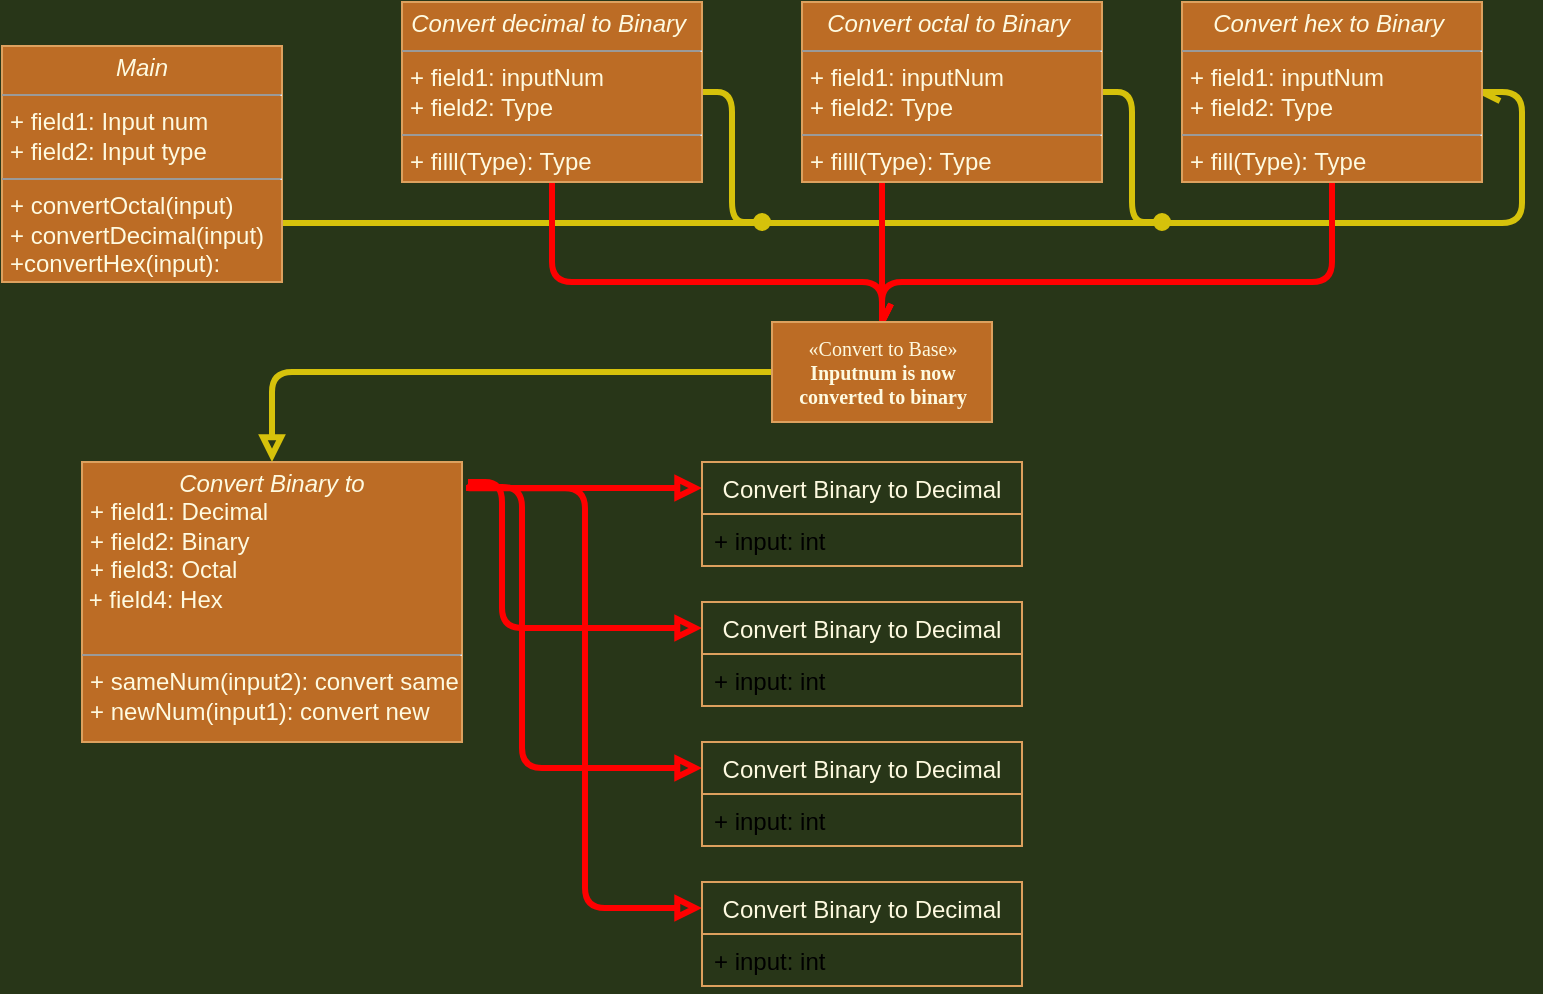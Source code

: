 <mxfile version="13.10.0" type="github">
  <diagram name="Page-1" id="c4acf3e9-155e-7222-9cf6-157b1a14988f">
    <mxGraphModel dx="464" dy="662" grid="1" gridSize="10" guides="1" tooltips="1" connect="1" arrows="1" fold="1" page="1" pageScale="1" pageWidth="850" pageHeight="1100" background="#283618" math="0" shadow="0">
      <root>
        <mxCell id="0" />
        <mxCell id="1" parent="0" />
        <mxCell id="5d2195bd80daf111-40" style="edgeStyle=orthogonalEdgeStyle;rounded=0;html=1;dashed=1;labelBackgroundColor=none;startFill=0;endArrow=open;endFill=0;endSize=10;fontFamily=Verdana;fontSize=10;strokeColor=#DDA15E;fontColor=#FEFAE0;" parent="1" source="17acba5748e5396b-2" edge="1">
          <mxGeometry relative="1" as="geometry">
            <Array as="points" />
            <mxPoint x="730" y="838" as="targetPoint" />
          </mxGeometry>
        </mxCell>
        <mxCell id="5d2195bd80daf111-39" style="edgeStyle=orthogonalEdgeStyle;rounded=0;html=1;dashed=1;labelBackgroundColor=none;startFill=0;endArrow=open;endFill=0;endSize=10;fontFamily=Verdana;fontSize=10;strokeColor=#DDA15E;fontColor=#FEFAE0;" parent="1" source="5d2195bd80daf111-1" edge="1">
          <mxGeometry relative="1" as="geometry">
            <mxPoint x="730" y="978" as="targetPoint" />
          </mxGeometry>
        </mxCell>
        <mxCell id="5d2195bd80daf111-41" style="edgeStyle=orthogonalEdgeStyle;rounded=0;html=1;dashed=1;labelBackgroundColor=none;startFill=0;endArrow=open;endFill=0;endSize=10;fontFamily=Verdana;fontSize=10;strokeColor=#DDA15E;fontColor=#FEFAE0;" parent="1" source="5d2195bd80daf111-5" edge="1">
          <mxGeometry relative="1" as="geometry">
            <Array as="points" />
            <mxPoint x="730" y="628" as="targetPoint" />
          </mxGeometry>
        </mxCell>
        <mxCell id="UynFy5QaiFEOmuSP-lrV-26" style="edgeStyle=elbowEdgeStyle;rounded=1;sketch=0;orthogonalLoop=1;jettySize=auto;elbow=vertical;html=1;entryX=0;entryY=0.25;entryDx=0;entryDy=0;endArrow=block;endFill=0;strokeWidth=3;fillColor=#BC6C25;fontColor=#FEFAE0;strokeColor=#FF0000;" edge="1" parent="1" target="UynFy5QaiFEOmuSP-lrV-14">
          <mxGeometry relative="1" as="geometry">
            <mxPoint x="272" y="283" as="sourcePoint" />
            <Array as="points">
              <mxPoint x="330" y="283" />
            </Array>
          </mxGeometry>
        </mxCell>
        <mxCell id="UynFy5QaiFEOmuSP-lrV-27" style="edgeStyle=elbowEdgeStyle;rounded=1;sketch=0;orthogonalLoop=1;jettySize=auto;html=1;entryX=0;entryY=0.25;entryDx=0;entryDy=0;endArrow=block;endFill=0;strokeColor=#FF0000;strokeWidth=3;fillColor=#BC6C25;fontColor=#FEFAE0;" edge="1" parent="1" target="UynFy5QaiFEOmuSP-lrV-18">
          <mxGeometry relative="1" as="geometry">
            <mxPoint x="273" y="280" as="sourcePoint" />
            <Array as="points">
              <mxPoint x="290" y="320" />
            </Array>
          </mxGeometry>
        </mxCell>
        <mxCell id="UynFy5QaiFEOmuSP-lrV-28" style="edgeStyle=elbowEdgeStyle;rounded=1;sketch=0;orthogonalLoop=1;jettySize=auto;html=1;exitX=1.014;exitY=0.089;exitDx=0;exitDy=0;entryX=0;entryY=0.25;entryDx=0;entryDy=0;endArrow=block;endFill=0;strokeColor=#FF0000;strokeWidth=3;fillColor=#BC6C25;fontColor=#FEFAE0;exitPerimeter=0;" edge="1" parent="1" source="5d2195bd80daf111-15" target="UynFy5QaiFEOmuSP-lrV-22">
          <mxGeometry relative="1" as="geometry">
            <Array as="points">
              <mxPoint x="300" y="360" />
            </Array>
          </mxGeometry>
        </mxCell>
        <mxCell id="UynFy5QaiFEOmuSP-lrV-29" style="edgeStyle=elbowEdgeStyle;rounded=1;sketch=0;orthogonalLoop=1;jettySize=auto;html=1;exitX=1.017;exitY=0.094;exitDx=0;exitDy=0;entryX=0;entryY=0.25;entryDx=0;entryDy=0;endArrow=block;endFill=0;strokeColor=#FF0000;strokeWidth=3;fillColor=#BC6C25;fontColor=#FEFAE0;exitPerimeter=0;" edge="1" parent="1" source="5d2195bd80daf111-15" target="UynFy5QaiFEOmuSP-lrV-20">
          <mxGeometry relative="1" as="geometry" />
        </mxCell>
        <mxCell id="5d2195bd80daf111-15" value="&lt;p style=&quot;margin: 0px ; margin-top: 4px ; text-align: center&quot;&gt;&lt;i&gt;Convert Binary to&lt;/i&gt;&lt;/p&gt;&lt;p style=&quot;margin: 0px ; margin-left: 4px&quot;&gt;+ field1: Decimal&lt;br&gt;+ field2: Binary&lt;/p&gt;&lt;p style=&quot;margin: 0px ; margin-left: 4px&quot;&gt;+ field3: Octal&lt;/p&gt;&lt;div&gt;&amp;nbsp;+ field4: Hex&lt;br&gt;&lt;/div&gt;&lt;div&gt;&lt;br&gt;&lt;/div&gt;&lt;hr size=&quot;1&quot;&gt;&lt;p style=&quot;margin: 0px ; margin-left: 4px&quot;&gt;+ sameNum(input2): convert same&lt;br&gt;+ newNum(input1): convert new&amp;nbsp;&lt;/p&gt;" style="verticalAlign=top;align=left;overflow=fill;fontSize=12;fontFamily=Helvetica;html=1;rounded=0;shadow=0;comic=0;labelBackgroundColor=none;strokeWidth=1;fillColor=#BC6C25;strokeColor=#DDA15E;fontColor=#FEFAE0;" parent="1" vertex="1">
          <mxGeometry x="80" y="270" width="190" height="140" as="geometry" />
        </mxCell>
        <mxCell id="UynFy5QaiFEOmuSP-lrV-7" style="edgeStyle=elbowEdgeStyle;rounded=1;sketch=0;orthogonalLoop=1;jettySize=auto;html=1;exitX=0.75;exitY=0;exitDx=0;exitDy=0;fillColor=#BC6C25;fontColor=#FEFAE0;entryX=1;entryY=0.5;entryDx=0;entryDy=0;strokeColor=#D6C20B;strokeWidth=3;endArrow=openAsync;endFill=0;" edge="1" parent="1" source="5d2195bd80daf111-18" target="UynFy5QaiFEOmuSP-lrV-5">
          <mxGeometry relative="1" as="geometry">
            <mxPoint x="810" y="140" as="targetPoint" />
            <Array as="points">
              <mxPoint x="800" y="90" />
            </Array>
          </mxGeometry>
        </mxCell>
        <mxCell id="5d2195bd80daf111-18" value="&lt;p style=&quot;margin: 0px ; margin-top: 4px ; text-align: center&quot;&gt;&lt;i&gt;Main&lt;/i&gt;&lt;/p&gt;&lt;hr size=&quot;1&quot;&gt;&lt;p style=&quot;margin: 0px ; margin-left: 4px&quot;&gt;+ field1: Input num&lt;br&gt;+ field2: Input type&lt;/p&gt;&lt;hr size=&quot;1&quot;&gt;&lt;p style=&quot;margin: 0px ; margin-left: 4px&quot;&gt;+ convertOctal(input)&lt;/p&gt;&lt;p style=&quot;margin: 0px ; margin-left: 4px&quot;&gt;+ convertDecimal(input)&lt;/p&gt;&lt;p style=&quot;margin: 0px ; margin-left: 4px&quot;&gt;+convertHex(input):&lt;/p&gt;" style="verticalAlign=top;align=left;overflow=fill;fontSize=12;fontFamily=Helvetica;html=1;rounded=0;shadow=0;comic=0;labelBackgroundColor=none;strokeWidth=1;direction=south;fillColor=#BC6C25;strokeColor=#DDA15E;fontColor=#FEFAE0;" parent="1" vertex="1">
          <mxGeometry x="40" y="62" width="140" height="118" as="geometry" />
        </mxCell>
        <mxCell id="UynFy5QaiFEOmuSP-lrV-9" style="edgeStyle=elbowEdgeStyle;rounded=1;sketch=0;orthogonalLoop=1;jettySize=auto;html=1;exitX=1;exitY=0.5;exitDx=0;exitDy=0;endArrow=oval;endFill=1;strokeColor=#D6C20B;strokeWidth=3;fillColor=#BC6C25;fontColor=#FEFAE0;" edge="1" parent="1" source="UynFy5QaiFEOmuSP-lrV-1">
          <mxGeometry relative="1" as="geometry">
            <mxPoint x="420" y="150" as="targetPoint" />
          </mxGeometry>
        </mxCell>
        <mxCell id="UynFy5QaiFEOmuSP-lrV-11" style="edgeStyle=elbowEdgeStyle;rounded=1;sketch=0;orthogonalLoop=1;jettySize=auto;html=1;exitX=0.5;exitY=1;exitDx=0;exitDy=0;endArrow=openAsync;endFill=0;strokeColor=#FF0000;strokeWidth=3;fillColor=#BC6C25;fontColor=#FEFAE0;entryX=0.5;entryY=0;entryDx=0;entryDy=0;elbow=vertical;" edge="1" parent="1" source="UynFy5QaiFEOmuSP-lrV-1" target="UynFy5QaiFEOmuSP-lrV-6">
          <mxGeometry relative="1" as="geometry">
            <mxPoint x="480" y="170" as="targetPoint" />
            <Array as="points">
              <mxPoint x="400" y="180" />
            </Array>
          </mxGeometry>
        </mxCell>
        <mxCell id="UynFy5QaiFEOmuSP-lrV-1" value="&lt;p style=&quot;margin: 0px ; margin-top: 4px ; text-align: center&quot;&gt;&lt;i&gt;Convert decimal to Binary&amp;nbsp;&lt;/i&gt;&lt;/p&gt;&lt;hr size=&quot;1&quot;&gt;&lt;p style=&quot;margin: 0px ; margin-left: 4px&quot;&gt;+ field1: inputNum&lt;br&gt;+ field2: Type&lt;/p&gt;&lt;hr size=&quot;1&quot;&gt;&lt;p style=&quot;margin: 0px ; margin-left: 4px&quot;&gt;+ filll(Type): Type&lt;br&gt;&lt;/p&gt;" style="verticalAlign=top;align=left;overflow=fill;fontSize=12;fontFamily=Helvetica;html=1;rounded=0;shadow=0;comic=0;labelBackgroundColor=none;strokeWidth=1;fillColor=#BC6C25;strokeColor=#DDA15E;fontColor=#FEFAE0;" vertex="1" parent="1">
          <mxGeometry x="240" y="40" width="150" height="90" as="geometry" />
        </mxCell>
        <mxCell id="UynFy5QaiFEOmuSP-lrV-8" style="edgeStyle=elbowEdgeStyle;rounded=1;sketch=0;orthogonalLoop=1;jettySize=auto;html=1;exitX=1;exitY=0.5;exitDx=0;exitDy=0;strokeColor=#D6C20B;strokeWidth=3;fillColor=#BC6C25;fontColor=#FEFAE0;endArrow=oval;endFill=1;" edge="1" parent="1" source="UynFy5QaiFEOmuSP-lrV-3">
          <mxGeometry relative="1" as="geometry">
            <mxPoint x="620" y="150" as="targetPoint" />
          </mxGeometry>
        </mxCell>
        <mxCell id="UynFy5QaiFEOmuSP-lrV-10" style="edgeStyle=elbowEdgeStyle;rounded=1;sketch=0;orthogonalLoop=1;jettySize=auto;html=1;entryX=0.5;entryY=0;entryDx=0;entryDy=0;endArrow=openAsync;endFill=0;strokeWidth=3;fillColor=#BC6C25;fontColor=#FEFAE0;strokeColor=#FF0000;" edge="1" parent="1" source="UynFy5QaiFEOmuSP-lrV-3" target="UynFy5QaiFEOmuSP-lrV-6">
          <mxGeometry relative="1" as="geometry" />
        </mxCell>
        <mxCell id="UynFy5QaiFEOmuSP-lrV-3" value="&lt;p style=&quot;margin: 0px ; margin-top: 4px ; text-align: center&quot;&gt;&lt;i&gt;Convert octal to Binary&amp;nbsp;&lt;/i&gt;&lt;/p&gt;&lt;hr size=&quot;1&quot;&gt;&lt;p style=&quot;margin: 0px ; margin-left: 4px&quot;&gt;+ field1: inputNum&lt;br&gt;+ field2: Type&lt;/p&gt;&lt;hr size=&quot;1&quot;&gt;&lt;p style=&quot;margin: 0px ; margin-left: 4px&quot;&gt;+ filll(Type): Type&lt;br&gt;&lt;/p&gt;" style="verticalAlign=top;align=left;overflow=fill;fontSize=12;fontFamily=Helvetica;html=1;rounded=0;shadow=0;comic=0;labelBackgroundColor=none;strokeWidth=1;fillColor=#BC6C25;strokeColor=#DDA15E;fontColor=#FEFAE0;" vertex="1" parent="1">
          <mxGeometry x="440" y="40" width="150" height="90" as="geometry" />
        </mxCell>
        <mxCell id="UynFy5QaiFEOmuSP-lrV-12" style="edgeStyle=elbowEdgeStyle;rounded=1;sketch=0;orthogonalLoop=1;jettySize=auto;elbow=vertical;html=1;exitX=0.5;exitY=1;exitDx=0;exitDy=0;endArrow=openAsync;endFill=0;strokeColor=#FF0000;strokeWidth=3;fillColor=#BC6C25;fontColor=#FEFAE0;" edge="1" parent="1" source="UynFy5QaiFEOmuSP-lrV-5">
          <mxGeometry relative="1" as="geometry">
            <mxPoint x="480" y="200" as="targetPoint" />
            <Array as="points">
              <mxPoint x="600" y="180" />
            </Array>
          </mxGeometry>
        </mxCell>
        <mxCell id="UynFy5QaiFEOmuSP-lrV-5" value="&lt;p style=&quot;margin: 0px ; margin-top: 4px ; text-align: center&quot;&gt;&lt;i&gt;Convert hex to Binary&amp;nbsp;&lt;/i&gt;&lt;/p&gt;&lt;hr size=&quot;1&quot;&gt;&lt;p style=&quot;margin: 0px ; margin-left: 4px&quot;&gt;+ field1: inputNum&lt;br&gt;+ field2: Type&lt;/p&gt;&lt;hr size=&quot;1&quot;&gt;&lt;p style=&quot;margin: 0px ; margin-left: 4px&quot;&gt;+ fill(Type): Type&lt;br&gt;&lt;/p&gt;" style="verticalAlign=top;align=left;overflow=fill;fontSize=12;fontFamily=Helvetica;html=1;rounded=0;shadow=0;comic=0;labelBackgroundColor=none;strokeWidth=1;fillColor=#BC6C25;strokeColor=#DDA15E;fontColor=#FEFAE0;" vertex="1" parent="1">
          <mxGeometry x="630" y="40" width="150" height="90" as="geometry" />
        </mxCell>
        <mxCell id="UynFy5QaiFEOmuSP-lrV-13" style="edgeStyle=elbowEdgeStyle;rounded=1;sketch=0;orthogonalLoop=1;jettySize=auto;elbow=vertical;html=1;exitX=0;exitY=0.5;exitDx=0;exitDy=0;entryX=0.5;entryY=0;entryDx=0;entryDy=0;endArrow=block;endFill=0;strokeWidth=3;fillColor=#BC6C25;fontColor=#FEFAE0;strokeColor=#D6C20B;" edge="1" parent="1" source="UynFy5QaiFEOmuSP-lrV-6" target="5d2195bd80daf111-15">
          <mxGeometry relative="1" as="geometry">
            <Array as="points">
              <mxPoint x="300" y="225" />
            </Array>
          </mxGeometry>
        </mxCell>
        <mxCell id="UynFy5QaiFEOmuSP-lrV-6" value="«Convert to Base»&lt;br&gt;&lt;b&gt;Inputnum is now&lt;br&gt;converted to binary&lt;br&gt;&lt;/b&gt;" style="html=1;rounded=0;shadow=0;comic=0;labelBackgroundColor=none;strokeWidth=1;fontFamily=Verdana;fontSize=10;align=center;fillColor=#BC6C25;strokeColor=#DDA15E;fontColor=#FEFAE0;" vertex="1" parent="1">
          <mxGeometry x="425" y="200" width="110" height="50" as="geometry" />
        </mxCell>
        <mxCell id="UynFy5QaiFEOmuSP-lrV-14" value="Convert Binary to Decimal" style="swimlane;fontStyle=0;childLayout=stackLayout;horizontal=1;startSize=26;fillColor=none;horizontalStack=0;resizeParent=1;resizeParentMax=0;resizeLast=0;collapsible=1;marginBottom=0;rounded=0;sketch=0;strokeColor=#DDA15E;fontColor=#FEFAE0;" vertex="1" parent="1">
          <mxGeometry x="390" y="270" width="160" height="52" as="geometry" />
        </mxCell>
        <mxCell id="UynFy5QaiFEOmuSP-lrV-15" value="+ input: int" style="text;strokeColor=none;fillColor=none;align=left;verticalAlign=top;spacingLeft=4;spacingRight=4;overflow=hidden;rotatable=0;points=[[0,0.5],[1,0.5]];portConstraint=eastwest;" vertex="1" parent="UynFy5QaiFEOmuSP-lrV-14">
          <mxGeometry y="26" width="160" height="26" as="geometry" />
        </mxCell>
        <mxCell id="UynFy5QaiFEOmuSP-lrV-18" value="Convert Binary to Decimal" style="swimlane;fontStyle=0;childLayout=stackLayout;horizontal=1;startSize=26;fillColor=none;horizontalStack=0;resizeParent=1;resizeParentMax=0;resizeLast=0;collapsible=1;marginBottom=0;rounded=0;sketch=0;strokeColor=#DDA15E;fontColor=#FEFAE0;" vertex="1" parent="1">
          <mxGeometry x="390" y="340" width="160" height="52" as="geometry" />
        </mxCell>
        <mxCell id="UynFy5QaiFEOmuSP-lrV-19" value="+ input: int" style="text;strokeColor=none;fillColor=none;align=left;verticalAlign=top;spacingLeft=4;spacingRight=4;overflow=hidden;rotatable=0;points=[[0,0.5],[1,0.5]];portConstraint=eastwest;" vertex="1" parent="UynFy5QaiFEOmuSP-lrV-18">
          <mxGeometry y="26" width="160" height="26" as="geometry" />
        </mxCell>
        <mxCell id="UynFy5QaiFEOmuSP-lrV-20" value="Convert Binary to Decimal" style="swimlane;fontStyle=0;childLayout=stackLayout;horizontal=1;startSize=26;fillColor=none;horizontalStack=0;resizeParent=1;resizeParentMax=0;resizeLast=0;collapsible=1;marginBottom=0;rounded=0;sketch=0;strokeColor=#DDA15E;fontColor=#FEFAE0;" vertex="1" parent="1">
          <mxGeometry x="390" y="480" width="160" height="52" as="geometry" />
        </mxCell>
        <mxCell id="UynFy5QaiFEOmuSP-lrV-21" value="+ input: int" style="text;strokeColor=none;fillColor=none;align=left;verticalAlign=top;spacingLeft=4;spacingRight=4;overflow=hidden;rotatable=0;points=[[0,0.5],[1,0.5]];portConstraint=eastwest;" vertex="1" parent="UynFy5QaiFEOmuSP-lrV-20">
          <mxGeometry y="26" width="160" height="26" as="geometry" />
        </mxCell>
        <mxCell id="UynFy5QaiFEOmuSP-lrV-22" value="Convert Binary to Decimal" style="swimlane;fontStyle=0;childLayout=stackLayout;horizontal=1;startSize=26;fillColor=none;horizontalStack=0;resizeParent=1;resizeParentMax=0;resizeLast=0;collapsible=1;marginBottom=0;rounded=0;sketch=0;strokeColor=#DDA15E;fontColor=#FEFAE0;" vertex="1" parent="1">
          <mxGeometry x="390" y="410" width="160" height="52" as="geometry" />
        </mxCell>
        <mxCell id="UynFy5QaiFEOmuSP-lrV-23" value="+ input: int" style="text;strokeColor=none;fillColor=none;align=left;verticalAlign=top;spacingLeft=4;spacingRight=4;overflow=hidden;rotatable=0;points=[[0,0.5],[1,0.5]];portConstraint=eastwest;" vertex="1" parent="UynFy5QaiFEOmuSP-lrV-22">
          <mxGeometry y="26" width="160" height="26" as="geometry" />
        </mxCell>
      </root>
    </mxGraphModel>
  </diagram>
</mxfile>
